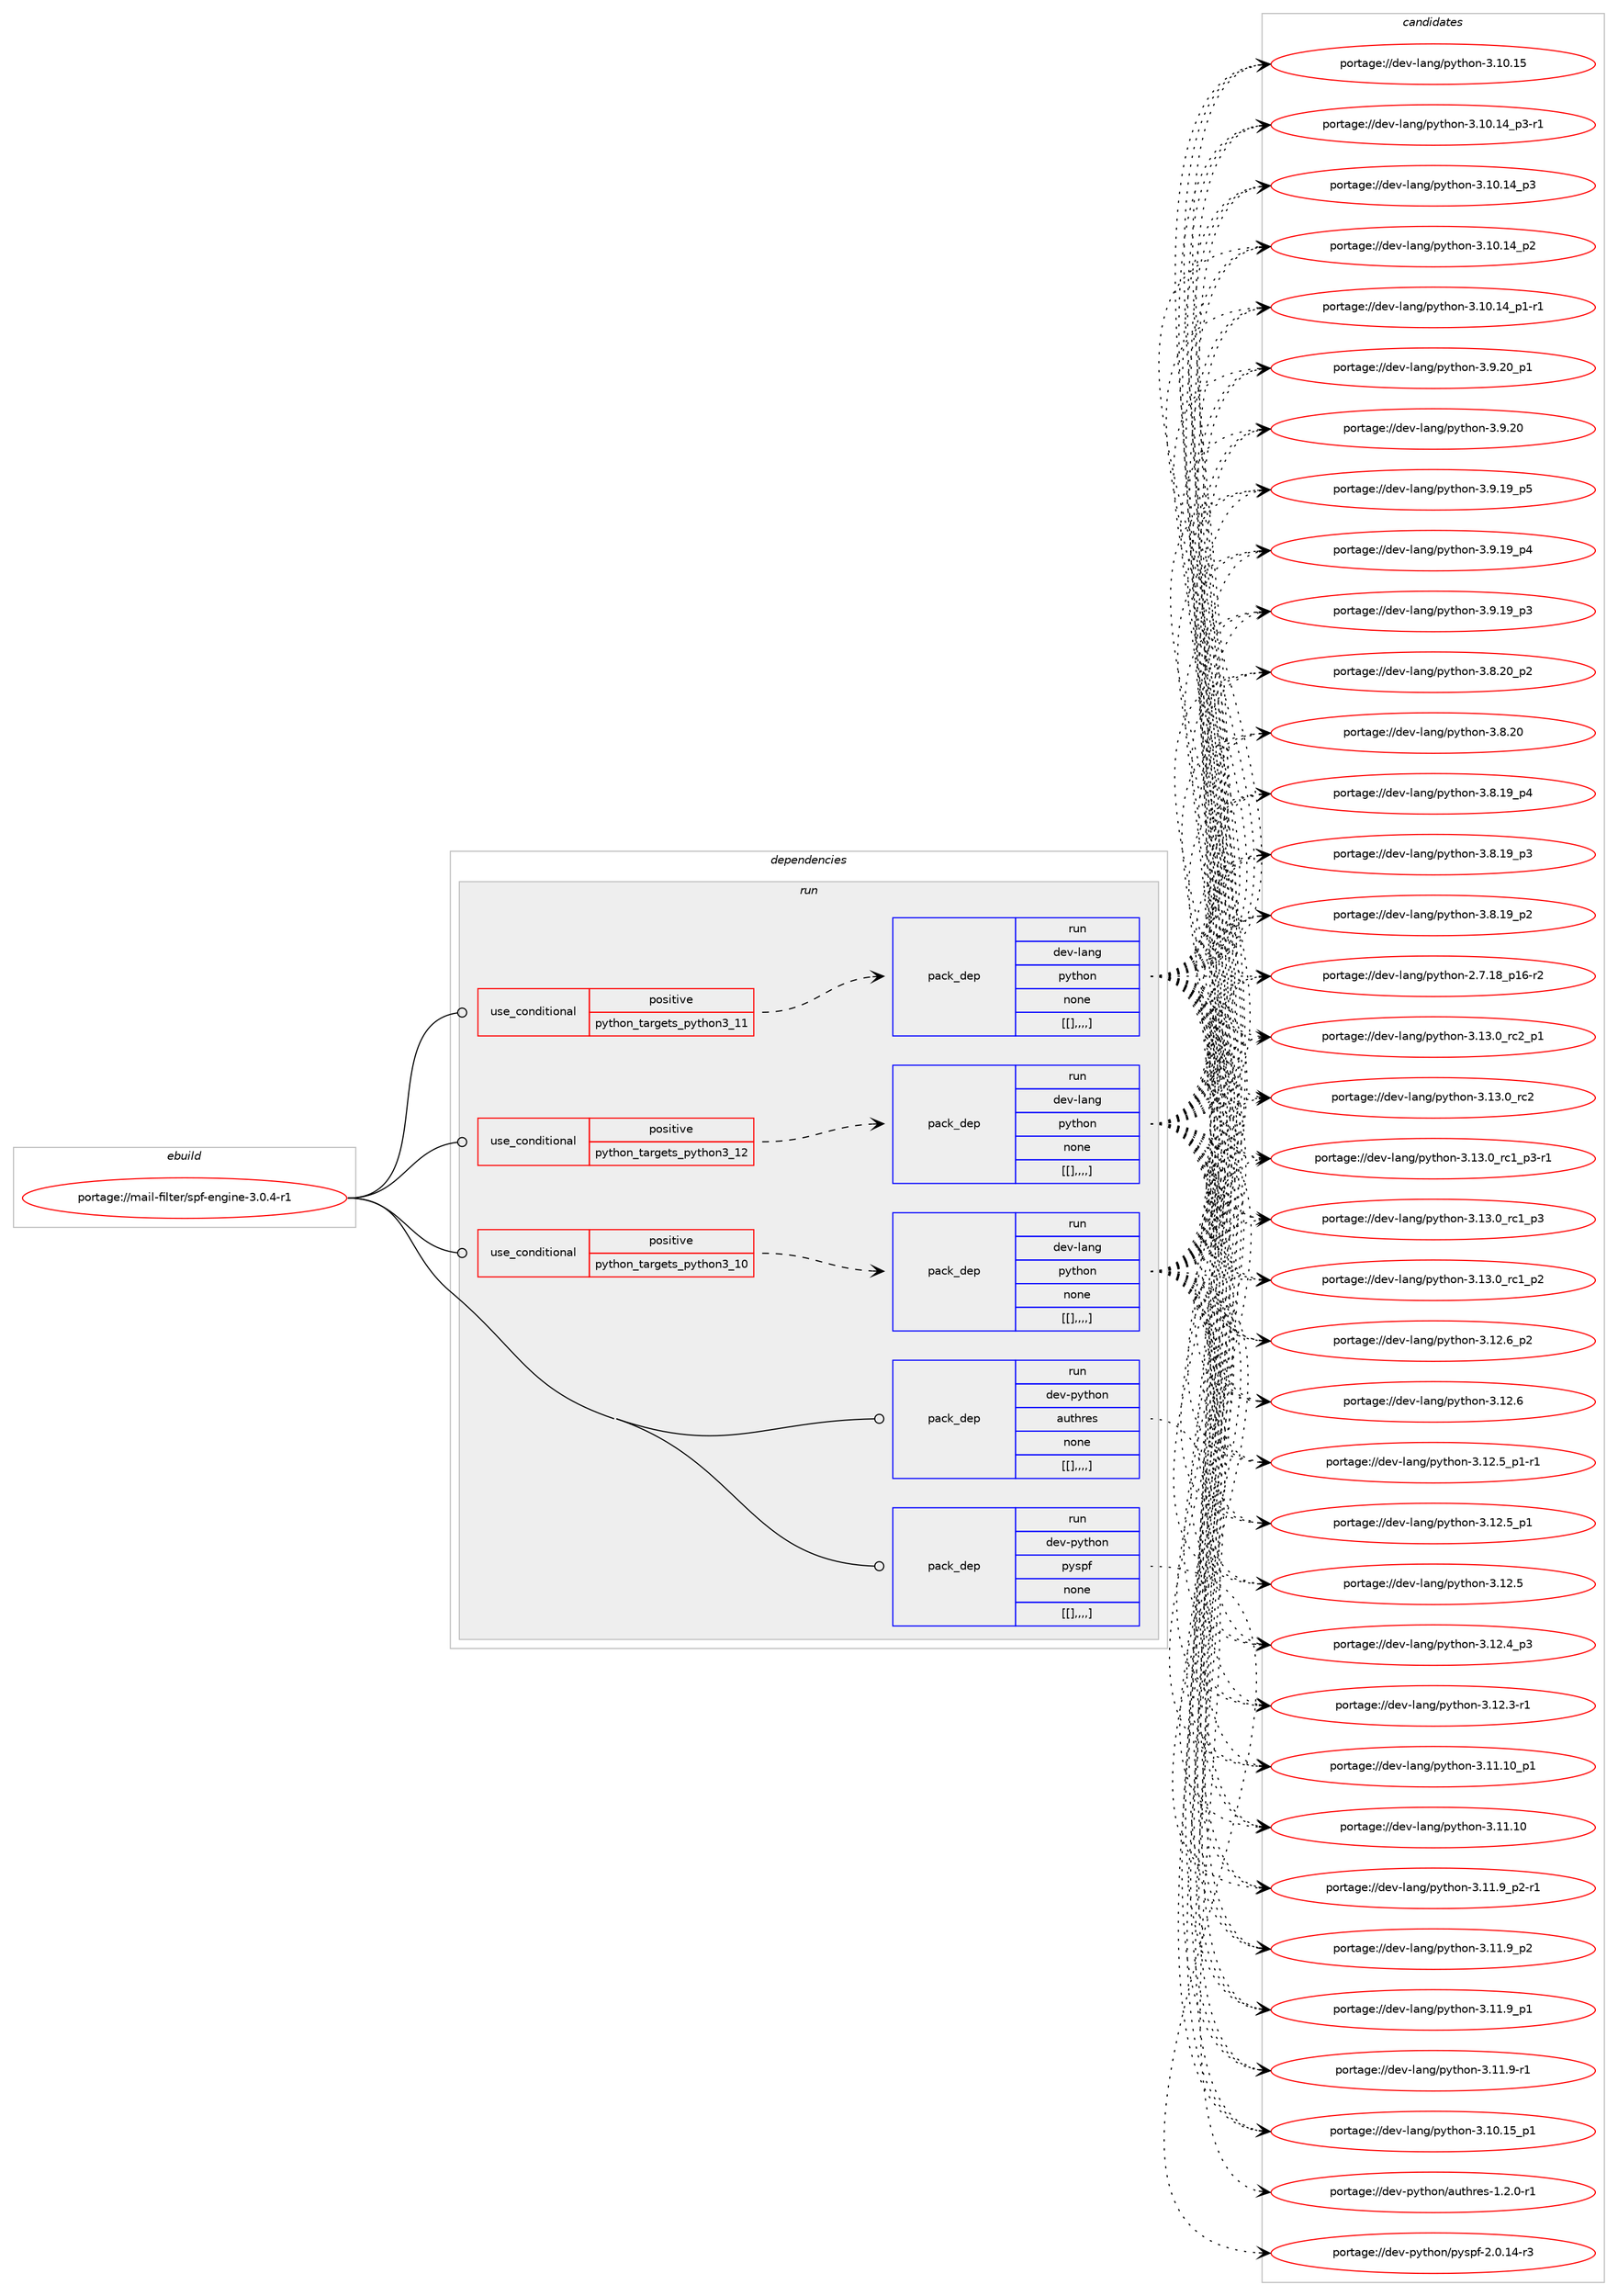 digraph prolog {

# *************
# Graph options
# *************

newrank=true;
concentrate=true;
compound=true;
graph [rankdir=LR,fontname=Helvetica,fontsize=10,ranksep=1.5];#, ranksep=2.5, nodesep=0.2];
edge  [arrowhead=vee];
node  [fontname=Helvetica,fontsize=10];

# **********
# The ebuild
# **********

subgraph cluster_leftcol {
color=gray;
label=<<i>ebuild</i>>;
id [label="portage://mail-filter/spf-engine-3.0.4-r1", color=red, width=4, href="../mail-filter/spf-engine-3.0.4-r1.svg"];
}

# ****************
# The dependencies
# ****************

subgraph cluster_midcol {
color=gray;
label=<<i>dependencies</i>>;
subgraph cluster_compile {
fillcolor="#eeeeee";
style=filled;
label=<<i>compile</i>>;
}
subgraph cluster_compileandrun {
fillcolor="#eeeeee";
style=filled;
label=<<i>compile and run</i>>;
}
subgraph cluster_run {
fillcolor="#eeeeee";
style=filled;
label=<<i>run</i>>;
subgraph cond73396 {
dependency289202 [label=<<TABLE BORDER="0" CELLBORDER="1" CELLSPACING="0" CELLPADDING="4"><TR><TD ROWSPAN="3" CELLPADDING="10">use_conditional</TD></TR><TR><TD>positive</TD></TR><TR><TD>python_targets_python3_10</TD></TR></TABLE>>, shape=none, color=red];
subgraph pack213467 {
dependency289203 [label=<<TABLE BORDER="0" CELLBORDER="1" CELLSPACING="0" CELLPADDING="4" WIDTH="220"><TR><TD ROWSPAN="6" CELLPADDING="30">pack_dep</TD></TR><TR><TD WIDTH="110">run</TD></TR><TR><TD>dev-lang</TD></TR><TR><TD>python</TD></TR><TR><TD>none</TD></TR><TR><TD>[[],,,,]</TD></TR></TABLE>>, shape=none, color=blue];
}
dependency289202:e -> dependency289203:w [weight=20,style="dashed",arrowhead="vee"];
}
id:e -> dependency289202:w [weight=20,style="solid",arrowhead="odot"];
subgraph cond73397 {
dependency289204 [label=<<TABLE BORDER="0" CELLBORDER="1" CELLSPACING="0" CELLPADDING="4"><TR><TD ROWSPAN="3" CELLPADDING="10">use_conditional</TD></TR><TR><TD>positive</TD></TR><TR><TD>python_targets_python3_11</TD></TR></TABLE>>, shape=none, color=red];
subgraph pack213468 {
dependency289205 [label=<<TABLE BORDER="0" CELLBORDER="1" CELLSPACING="0" CELLPADDING="4" WIDTH="220"><TR><TD ROWSPAN="6" CELLPADDING="30">pack_dep</TD></TR><TR><TD WIDTH="110">run</TD></TR><TR><TD>dev-lang</TD></TR><TR><TD>python</TD></TR><TR><TD>none</TD></TR><TR><TD>[[],,,,]</TD></TR></TABLE>>, shape=none, color=blue];
}
dependency289204:e -> dependency289205:w [weight=20,style="dashed",arrowhead="vee"];
}
id:e -> dependency289204:w [weight=20,style="solid",arrowhead="odot"];
subgraph cond73398 {
dependency289206 [label=<<TABLE BORDER="0" CELLBORDER="1" CELLSPACING="0" CELLPADDING="4"><TR><TD ROWSPAN="3" CELLPADDING="10">use_conditional</TD></TR><TR><TD>positive</TD></TR><TR><TD>python_targets_python3_12</TD></TR></TABLE>>, shape=none, color=red];
subgraph pack213469 {
dependency289207 [label=<<TABLE BORDER="0" CELLBORDER="1" CELLSPACING="0" CELLPADDING="4" WIDTH="220"><TR><TD ROWSPAN="6" CELLPADDING="30">pack_dep</TD></TR><TR><TD WIDTH="110">run</TD></TR><TR><TD>dev-lang</TD></TR><TR><TD>python</TD></TR><TR><TD>none</TD></TR><TR><TD>[[],,,,]</TD></TR></TABLE>>, shape=none, color=blue];
}
dependency289206:e -> dependency289207:w [weight=20,style="dashed",arrowhead="vee"];
}
id:e -> dependency289206:w [weight=20,style="solid",arrowhead="odot"];
subgraph pack213470 {
dependency289208 [label=<<TABLE BORDER="0" CELLBORDER="1" CELLSPACING="0" CELLPADDING="4" WIDTH="220"><TR><TD ROWSPAN="6" CELLPADDING="30">pack_dep</TD></TR><TR><TD WIDTH="110">run</TD></TR><TR><TD>dev-python</TD></TR><TR><TD>authres</TD></TR><TR><TD>none</TD></TR><TR><TD>[[],,,,]</TD></TR></TABLE>>, shape=none, color=blue];
}
id:e -> dependency289208:w [weight=20,style="solid",arrowhead="odot"];
subgraph pack213471 {
dependency289209 [label=<<TABLE BORDER="0" CELLBORDER="1" CELLSPACING="0" CELLPADDING="4" WIDTH="220"><TR><TD ROWSPAN="6" CELLPADDING="30">pack_dep</TD></TR><TR><TD WIDTH="110">run</TD></TR><TR><TD>dev-python</TD></TR><TR><TD>pyspf</TD></TR><TR><TD>none</TD></TR><TR><TD>[[],,,,]</TD></TR></TABLE>>, shape=none, color=blue];
}
id:e -> dependency289209:w [weight=20,style="solid",arrowhead="odot"];
}
}

# **************
# The candidates
# **************

subgraph cluster_choices {
rank=same;
color=gray;
label=<<i>candidates</i>>;

subgraph choice213467 {
color=black;
nodesep=1;
choice100101118451089711010347112121116104111110455146495146489511499509511249 [label="portage://dev-lang/python-3.13.0_rc2_p1", color=red, width=4,href="../dev-lang/python-3.13.0_rc2_p1.svg"];
choice10010111845108971101034711212111610411111045514649514648951149950 [label="portage://dev-lang/python-3.13.0_rc2", color=red, width=4,href="../dev-lang/python-3.13.0_rc2.svg"];
choice1001011184510897110103471121211161041111104551464951464895114994995112514511449 [label="portage://dev-lang/python-3.13.0_rc1_p3-r1", color=red, width=4,href="../dev-lang/python-3.13.0_rc1_p3-r1.svg"];
choice100101118451089711010347112121116104111110455146495146489511499499511251 [label="portage://dev-lang/python-3.13.0_rc1_p3", color=red, width=4,href="../dev-lang/python-3.13.0_rc1_p3.svg"];
choice100101118451089711010347112121116104111110455146495146489511499499511250 [label="portage://dev-lang/python-3.13.0_rc1_p2", color=red, width=4,href="../dev-lang/python-3.13.0_rc1_p2.svg"];
choice100101118451089711010347112121116104111110455146495046549511250 [label="portage://dev-lang/python-3.12.6_p2", color=red, width=4,href="../dev-lang/python-3.12.6_p2.svg"];
choice10010111845108971101034711212111610411111045514649504654 [label="portage://dev-lang/python-3.12.6", color=red, width=4,href="../dev-lang/python-3.12.6.svg"];
choice1001011184510897110103471121211161041111104551464950465395112494511449 [label="portage://dev-lang/python-3.12.5_p1-r1", color=red, width=4,href="../dev-lang/python-3.12.5_p1-r1.svg"];
choice100101118451089711010347112121116104111110455146495046539511249 [label="portage://dev-lang/python-3.12.5_p1", color=red, width=4,href="../dev-lang/python-3.12.5_p1.svg"];
choice10010111845108971101034711212111610411111045514649504653 [label="portage://dev-lang/python-3.12.5", color=red, width=4,href="../dev-lang/python-3.12.5.svg"];
choice100101118451089711010347112121116104111110455146495046529511251 [label="portage://dev-lang/python-3.12.4_p3", color=red, width=4,href="../dev-lang/python-3.12.4_p3.svg"];
choice100101118451089711010347112121116104111110455146495046514511449 [label="portage://dev-lang/python-3.12.3-r1", color=red, width=4,href="../dev-lang/python-3.12.3-r1.svg"];
choice10010111845108971101034711212111610411111045514649494649489511249 [label="portage://dev-lang/python-3.11.10_p1", color=red, width=4,href="../dev-lang/python-3.11.10_p1.svg"];
choice1001011184510897110103471121211161041111104551464949464948 [label="portage://dev-lang/python-3.11.10", color=red, width=4,href="../dev-lang/python-3.11.10.svg"];
choice1001011184510897110103471121211161041111104551464949465795112504511449 [label="portage://dev-lang/python-3.11.9_p2-r1", color=red, width=4,href="../dev-lang/python-3.11.9_p2-r1.svg"];
choice100101118451089711010347112121116104111110455146494946579511250 [label="portage://dev-lang/python-3.11.9_p2", color=red, width=4,href="../dev-lang/python-3.11.9_p2.svg"];
choice100101118451089711010347112121116104111110455146494946579511249 [label="portage://dev-lang/python-3.11.9_p1", color=red, width=4,href="../dev-lang/python-3.11.9_p1.svg"];
choice100101118451089711010347112121116104111110455146494946574511449 [label="portage://dev-lang/python-3.11.9-r1", color=red, width=4,href="../dev-lang/python-3.11.9-r1.svg"];
choice10010111845108971101034711212111610411111045514649484649539511249 [label="portage://dev-lang/python-3.10.15_p1", color=red, width=4,href="../dev-lang/python-3.10.15_p1.svg"];
choice1001011184510897110103471121211161041111104551464948464953 [label="portage://dev-lang/python-3.10.15", color=red, width=4,href="../dev-lang/python-3.10.15.svg"];
choice100101118451089711010347112121116104111110455146494846495295112514511449 [label="portage://dev-lang/python-3.10.14_p3-r1", color=red, width=4,href="../dev-lang/python-3.10.14_p3-r1.svg"];
choice10010111845108971101034711212111610411111045514649484649529511251 [label="portage://dev-lang/python-3.10.14_p3", color=red, width=4,href="../dev-lang/python-3.10.14_p3.svg"];
choice10010111845108971101034711212111610411111045514649484649529511250 [label="portage://dev-lang/python-3.10.14_p2", color=red, width=4,href="../dev-lang/python-3.10.14_p2.svg"];
choice100101118451089711010347112121116104111110455146494846495295112494511449 [label="portage://dev-lang/python-3.10.14_p1-r1", color=red, width=4,href="../dev-lang/python-3.10.14_p1-r1.svg"];
choice100101118451089711010347112121116104111110455146574650489511249 [label="portage://dev-lang/python-3.9.20_p1", color=red, width=4,href="../dev-lang/python-3.9.20_p1.svg"];
choice10010111845108971101034711212111610411111045514657465048 [label="portage://dev-lang/python-3.9.20", color=red, width=4,href="../dev-lang/python-3.9.20.svg"];
choice100101118451089711010347112121116104111110455146574649579511253 [label="portage://dev-lang/python-3.9.19_p5", color=red, width=4,href="../dev-lang/python-3.9.19_p5.svg"];
choice100101118451089711010347112121116104111110455146574649579511252 [label="portage://dev-lang/python-3.9.19_p4", color=red, width=4,href="../dev-lang/python-3.9.19_p4.svg"];
choice100101118451089711010347112121116104111110455146574649579511251 [label="portage://dev-lang/python-3.9.19_p3", color=red, width=4,href="../dev-lang/python-3.9.19_p3.svg"];
choice100101118451089711010347112121116104111110455146564650489511250 [label="portage://dev-lang/python-3.8.20_p2", color=red, width=4,href="../dev-lang/python-3.8.20_p2.svg"];
choice10010111845108971101034711212111610411111045514656465048 [label="portage://dev-lang/python-3.8.20", color=red, width=4,href="../dev-lang/python-3.8.20.svg"];
choice100101118451089711010347112121116104111110455146564649579511252 [label="portage://dev-lang/python-3.8.19_p4", color=red, width=4,href="../dev-lang/python-3.8.19_p4.svg"];
choice100101118451089711010347112121116104111110455146564649579511251 [label="portage://dev-lang/python-3.8.19_p3", color=red, width=4,href="../dev-lang/python-3.8.19_p3.svg"];
choice100101118451089711010347112121116104111110455146564649579511250 [label="portage://dev-lang/python-3.8.19_p2", color=red, width=4,href="../dev-lang/python-3.8.19_p2.svg"];
choice100101118451089711010347112121116104111110455046554649569511249544511450 [label="portage://dev-lang/python-2.7.18_p16-r2", color=red, width=4,href="../dev-lang/python-2.7.18_p16-r2.svg"];
dependency289203:e -> choice100101118451089711010347112121116104111110455146495146489511499509511249:w [style=dotted,weight="100"];
dependency289203:e -> choice10010111845108971101034711212111610411111045514649514648951149950:w [style=dotted,weight="100"];
dependency289203:e -> choice1001011184510897110103471121211161041111104551464951464895114994995112514511449:w [style=dotted,weight="100"];
dependency289203:e -> choice100101118451089711010347112121116104111110455146495146489511499499511251:w [style=dotted,weight="100"];
dependency289203:e -> choice100101118451089711010347112121116104111110455146495146489511499499511250:w [style=dotted,weight="100"];
dependency289203:e -> choice100101118451089711010347112121116104111110455146495046549511250:w [style=dotted,weight="100"];
dependency289203:e -> choice10010111845108971101034711212111610411111045514649504654:w [style=dotted,weight="100"];
dependency289203:e -> choice1001011184510897110103471121211161041111104551464950465395112494511449:w [style=dotted,weight="100"];
dependency289203:e -> choice100101118451089711010347112121116104111110455146495046539511249:w [style=dotted,weight="100"];
dependency289203:e -> choice10010111845108971101034711212111610411111045514649504653:w [style=dotted,weight="100"];
dependency289203:e -> choice100101118451089711010347112121116104111110455146495046529511251:w [style=dotted,weight="100"];
dependency289203:e -> choice100101118451089711010347112121116104111110455146495046514511449:w [style=dotted,weight="100"];
dependency289203:e -> choice10010111845108971101034711212111610411111045514649494649489511249:w [style=dotted,weight="100"];
dependency289203:e -> choice1001011184510897110103471121211161041111104551464949464948:w [style=dotted,weight="100"];
dependency289203:e -> choice1001011184510897110103471121211161041111104551464949465795112504511449:w [style=dotted,weight="100"];
dependency289203:e -> choice100101118451089711010347112121116104111110455146494946579511250:w [style=dotted,weight="100"];
dependency289203:e -> choice100101118451089711010347112121116104111110455146494946579511249:w [style=dotted,weight="100"];
dependency289203:e -> choice100101118451089711010347112121116104111110455146494946574511449:w [style=dotted,weight="100"];
dependency289203:e -> choice10010111845108971101034711212111610411111045514649484649539511249:w [style=dotted,weight="100"];
dependency289203:e -> choice1001011184510897110103471121211161041111104551464948464953:w [style=dotted,weight="100"];
dependency289203:e -> choice100101118451089711010347112121116104111110455146494846495295112514511449:w [style=dotted,weight="100"];
dependency289203:e -> choice10010111845108971101034711212111610411111045514649484649529511251:w [style=dotted,weight="100"];
dependency289203:e -> choice10010111845108971101034711212111610411111045514649484649529511250:w [style=dotted,weight="100"];
dependency289203:e -> choice100101118451089711010347112121116104111110455146494846495295112494511449:w [style=dotted,weight="100"];
dependency289203:e -> choice100101118451089711010347112121116104111110455146574650489511249:w [style=dotted,weight="100"];
dependency289203:e -> choice10010111845108971101034711212111610411111045514657465048:w [style=dotted,weight="100"];
dependency289203:e -> choice100101118451089711010347112121116104111110455146574649579511253:w [style=dotted,weight="100"];
dependency289203:e -> choice100101118451089711010347112121116104111110455146574649579511252:w [style=dotted,weight="100"];
dependency289203:e -> choice100101118451089711010347112121116104111110455146574649579511251:w [style=dotted,weight="100"];
dependency289203:e -> choice100101118451089711010347112121116104111110455146564650489511250:w [style=dotted,weight="100"];
dependency289203:e -> choice10010111845108971101034711212111610411111045514656465048:w [style=dotted,weight="100"];
dependency289203:e -> choice100101118451089711010347112121116104111110455146564649579511252:w [style=dotted,weight="100"];
dependency289203:e -> choice100101118451089711010347112121116104111110455146564649579511251:w [style=dotted,weight="100"];
dependency289203:e -> choice100101118451089711010347112121116104111110455146564649579511250:w [style=dotted,weight="100"];
dependency289203:e -> choice100101118451089711010347112121116104111110455046554649569511249544511450:w [style=dotted,weight="100"];
}
subgraph choice213468 {
color=black;
nodesep=1;
choice100101118451089711010347112121116104111110455146495146489511499509511249 [label="portage://dev-lang/python-3.13.0_rc2_p1", color=red, width=4,href="../dev-lang/python-3.13.0_rc2_p1.svg"];
choice10010111845108971101034711212111610411111045514649514648951149950 [label="portage://dev-lang/python-3.13.0_rc2", color=red, width=4,href="../dev-lang/python-3.13.0_rc2.svg"];
choice1001011184510897110103471121211161041111104551464951464895114994995112514511449 [label="portage://dev-lang/python-3.13.0_rc1_p3-r1", color=red, width=4,href="../dev-lang/python-3.13.0_rc1_p3-r1.svg"];
choice100101118451089711010347112121116104111110455146495146489511499499511251 [label="portage://dev-lang/python-3.13.0_rc1_p3", color=red, width=4,href="../dev-lang/python-3.13.0_rc1_p3.svg"];
choice100101118451089711010347112121116104111110455146495146489511499499511250 [label="portage://dev-lang/python-3.13.0_rc1_p2", color=red, width=4,href="../dev-lang/python-3.13.0_rc1_p2.svg"];
choice100101118451089711010347112121116104111110455146495046549511250 [label="portage://dev-lang/python-3.12.6_p2", color=red, width=4,href="../dev-lang/python-3.12.6_p2.svg"];
choice10010111845108971101034711212111610411111045514649504654 [label="portage://dev-lang/python-3.12.6", color=red, width=4,href="../dev-lang/python-3.12.6.svg"];
choice1001011184510897110103471121211161041111104551464950465395112494511449 [label="portage://dev-lang/python-3.12.5_p1-r1", color=red, width=4,href="../dev-lang/python-3.12.5_p1-r1.svg"];
choice100101118451089711010347112121116104111110455146495046539511249 [label="portage://dev-lang/python-3.12.5_p1", color=red, width=4,href="../dev-lang/python-3.12.5_p1.svg"];
choice10010111845108971101034711212111610411111045514649504653 [label="portage://dev-lang/python-3.12.5", color=red, width=4,href="../dev-lang/python-3.12.5.svg"];
choice100101118451089711010347112121116104111110455146495046529511251 [label="portage://dev-lang/python-3.12.4_p3", color=red, width=4,href="../dev-lang/python-3.12.4_p3.svg"];
choice100101118451089711010347112121116104111110455146495046514511449 [label="portage://dev-lang/python-3.12.3-r1", color=red, width=4,href="../dev-lang/python-3.12.3-r1.svg"];
choice10010111845108971101034711212111610411111045514649494649489511249 [label="portage://dev-lang/python-3.11.10_p1", color=red, width=4,href="../dev-lang/python-3.11.10_p1.svg"];
choice1001011184510897110103471121211161041111104551464949464948 [label="portage://dev-lang/python-3.11.10", color=red, width=4,href="../dev-lang/python-3.11.10.svg"];
choice1001011184510897110103471121211161041111104551464949465795112504511449 [label="portage://dev-lang/python-3.11.9_p2-r1", color=red, width=4,href="../dev-lang/python-3.11.9_p2-r1.svg"];
choice100101118451089711010347112121116104111110455146494946579511250 [label="portage://dev-lang/python-3.11.9_p2", color=red, width=4,href="../dev-lang/python-3.11.9_p2.svg"];
choice100101118451089711010347112121116104111110455146494946579511249 [label="portage://dev-lang/python-3.11.9_p1", color=red, width=4,href="../dev-lang/python-3.11.9_p1.svg"];
choice100101118451089711010347112121116104111110455146494946574511449 [label="portage://dev-lang/python-3.11.9-r1", color=red, width=4,href="../dev-lang/python-3.11.9-r1.svg"];
choice10010111845108971101034711212111610411111045514649484649539511249 [label="portage://dev-lang/python-3.10.15_p1", color=red, width=4,href="../dev-lang/python-3.10.15_p1.svg"];
choice1001011184510897110103471121211161041111104551464948464953 [label="portage://dev-lang/python-3.10.15", color=red, width=4,href="../dev-lang/python-3.10.15.svg"];
choice100101118451089711010347112121116104111110455146494846495295112514511449 [label="portage://dev-lang/python-3.10.14_p3-r1", color=red, width=4,href="../dev-lang/python-3.10.14_p3-r1.svg"];
choice10010111845108971101034711212111610411111045514649484649529511251 [label="portage://dev-lang/python-3.10.14_p3", color=red, width=4,href="../dev-lang/python-3.10.14_p3.svg"];
choice10010111845108971101034711212111610411111045514649484649529511250 [label="portage://dev-lang/python-3.10.14_p2", color=red, width=4,href="../dev-lang/python-3.10.14_p2.svg"];
choice100101118451089711010347112121116104111110455146494846495295112494511449 [label="portage://dev-lang/python-3.10.14_p1-r1", color=red, width=4,href="../dev-lang/python-3.10.14_p1-r1.svg"];
choice100101118451089711010347112121116104111110455146574650489511249 [label="portage://dev-lang/python-3.9.20_p1", color=red, width=4,href="../dev-lang/python-3.9.20_p1.svg"];
choice10010111845108971101034711212111610411111045514657465048 [label="portage://dev-lang/python-3.9.20", color=red, width=4,href="../dev-lang/python-3.9.20.svg"];
choice100101118451089711010347112121116104111110455146574649579511253 [label="portage://dev-lang/python-3.9.19_p5", color=red, width=4,href="../dev-lang/python-3.9.19_p5.svg"];
choice100101118451089711010347112121116104111110455146574649579511252 [label="portage://dev-lang/python-3.9.19_p4", color=red, width=4,href="../dev-lang/python-3.9.19_p4.svg"];
choice100101118451089711010347112121116104111110455146574649579511251 [label="portage://dev-lang/python-3.9.19_p3", color=red, width=4,href="../dev-lang/python-3.9.19_p3.svg"];
choice100101118451089711010347112121116104111110455146564650489511250 [label="portage://dev-lang/python-3.8.20_p2", color=red, width=4,href="../dev-lang/python-3.8.20_p2.svg"];
choice10010111845108971101034711212111610411111045514656465048 [label="portage://dev-lang/python-3.8.20", color=red, width=4,href="../dev-lang/python-3.8.20.svg"];
choice100101118451089711010347112121116104111110455146564649579511252 [label="portage://dev-lang/python-3.8.19_p4", color=red, width=4,href="../dev-lang/python-3.8.19_p4.svg"];
choice100101118451089711010347112121116104111110455146564649579511251 [label="portage://dev-lang/python-3.8.19_p3", color=red, width=4,href="../dev-lang/python-3.8.19_p3.svg"];
choice100101118451089711010347112121116104111110455146564649579511250 [label="portage://dev-lang/python-3.8.19_p2", color=red, width=4,href="../dev-lang/python-3.8.19_p2.svg"];
choice100101118451089711010347112121116104111110455046554649569511249544511450 [label="portage://dev-lang/python-2.7.18_p16-r2", color=red, width=4,href="../dev-lang/python-2.7.18_p16-r2.svg"];
dependency289205:e -> choice100101118451089711010347112121116104111110455146495146489511499509511249:w [style=dotted,weight="100"];
dependency289205:e -> choice10010111845108971101034711212111610411111045514649514648951149950:w [style=dotted,weight="100"];
dependency289205:e -> choice1001011184510897110103471121211161041111104551464951464895114994995112514511449:w [style=dotted,weight="100"];
dependency289205:e -> choice100101118451089711010347112121116104111110455146495146489511499499511251:w [style=dotted,weight="100"];
dependency289205:e -> choice100101118451089711010347112121116104111110455146495146489511499499511250:w [style=dotted,weight="100"];
dependency289205:e -> choice100101118451089711010347112121116104111110455146495046549511250:w [style=dotted,weight="100"];
dependency289205:e -> choice10010111845108971101034711212111610411111045514649504654:w [style=dotted,weight="100"];
dependency289205:e -> choice1001011184510897110103471121211161041111104551464950465395112494511449:w [style=dotted,weight="100"];
dependency289205:e -> choice100101118451089711010347112121116104111110455146495046539511249:w [style=dotted,weight="100"];
dependency289205:e -> choice10010111845108971101034711212111610411111045514649504653:w [style=dotted,weight="100"];
dependency289205:e -> choice100101118451089711010347112121116104111110455146495046529511251:w [style=dotted,weight="100"];
dependency289205:e -> choice100101118451089711010347112121116104111110455146495046514511449:w [style=dotted,weight="100"];
dependency289205:e -> choice10010111845108971101034711212111610411111045514649494649489511249:w [style=dotted,weight="100"];
dependency289205:e -> choice1001011184510897110103471121211161041111104551464949464948:w [style=dotted,weight="100"];
dependency289205:e -> choice1001011184510897110103471121211161041111104551464949465795112504511449:w [style=dotted,weight="100"];
dependency289205:e -> choice100101118451089711010347112121116104111110455146494946579511250:w [style=dotted,weight="100"];
dependency289205:e -> choice100101118451089711010347112121116104111110455146494946579511249:w [style=dotted,weight="100"];
dependency289205:e -> choice100101118451089711010347112121116104111110455146494946574511449:w [style=dotted,weight="100"];
dependency289205:e -> choice10010111845108971101034711212111610411111045514649484649539511249:w [style=dotted,weight="100"];
dependency289205:e -> choice1001011184510897110103471121211161041111104551464948464953:w [style=dotted,weight="100"];
dependency289205:e -> choice100101118451089711010347112121116104111110455146494846495295112514511449:w [style=dotted,weight="100"];
dependency289205:e -> choice10010111845108971101034711212111610411111045514649484649529511251:w [style=dotted,weight="100"];
dependency289205:e -> choice10010111845108971101034711212111610411111045514649484649529511250:w [style=dotted,weight="100"];
dependency289205:e -> choice100101118451089711010347112121116104111110455146494846495295112494511449:w [style=dotted,weight="100"];
dependency289205:e -> choice100101118451089711010347112121116104111110455146574650489511249:w [style=dotted,weight="100"];
dependency289205:e -> choice10010111845108971101034711212111610411111045514657465048:w [style=dotted,weight="100"];
dependency289205:e -> choice100101118451089711010347112121116104111110455146574649579511253:w [style=dotted,weight="100"];
dependency289205:e -> choice100101118451089711010347112121116104111110455146574649579511252:w [style=dotted,weight="100"];
dependency289205:e -> choice100101118451089711010347112121116104111110455146574649579511251:w [style=dotted,weight="100"];
dependency289205:e -> choice100101118451089711010347112121116104111110455146564650489511250:w [style=dotted,weight="100"];
dependency289205:e -> choice10010111845108971101034711212111610411111045514656465048:w [style=dotted,weight="100"];
dependency289205:e -> choice100101118451089711010347112121116104111110455146564649579511252:w [style=dotted,weight="100"];
dependency289205:e -> choice100101118451089711010347112121116104111110455146564649579511251:w [style=dotted,weight="100"];
dependency289205:e -> choice100101118451089711010347112121116104111110455146564649579511250:w [style=dotted,weight="100"];
dependency289205:e -> choice100101118451089711010347112121116104111110455046554649569511249544511450:w [style=dotted,weight="100"];
}
subgraph choice213469 {
color=black;
nodesep=1;
choice100101118451089711010347112121116104111110455146495146489511499509511249 [label="portage://dev-lang/python-3.13.0_rc2_p1", color=red, width=4,href="../dev-lang/python-3.13.0_rc2_p1.svg"];
choice10010111845108971101034711212111610411111045514649514648951149950 [label="portage://dev-lang/python-3.13.0_rc2", color=red, width=4,href="../dev-lang/python-3.13.0_rc2.svg"];
choice1001011184510897110103471121211161041111104551464951464895114994995112514511449 [label="portage://dev-lang/python-3.13.0_rc1_p3-r1", color=red, width=4,href="../dev-lang/python-3.13.0_rc1_p3-r1.svg"];
choice100101118451089711010347112121116104111110455146495146489511499499511251 [label="portage://dev-lang/python-3.13.0_rc1_p3", color=red, width=4,href="../dev-lang/python-3.13.0_rc1_p3.svg"];
choice100101118451089711010347112121116104111110455146495146489511499499511250 [label="portage://dev-lang/python-3.13.0_rc1_p2", color=red, width=4,href="../dev-lang/python-3.13.0_rc1_p2.svg"];
choice100101118451089711010347112121116104111110455146495046549511250 [label="portage://dev-lang/python-3.12.6_p2", color=red, width=4,href="../dev-lang/python-3.12.6_p2.svg"];
choice10010111845108971101034711212111610411111045514649504654 [label="portage://dev-lang/python-3.12.6", color=red, width=4,href="../dev-lang/python-3.12.6.svg"];
choice1001011184510897110103471121211161041111104551464950465395112494511449 [label="portage://dev-lang/python-3.12.5_p1-r1", color=red, width=4,href="../dev-lang/python-3.12.5_p1-r1.svg"];
choice100101118451089711010347112121116104111110455146495046539511249 [label="portage://dev-lang/python-3.12.5_p1", color=red, width=4,href="../dev-lang/python-3.12.5_p1.svg"];
choice10010111845108971101034711212111610411111045514649504653 [label="portage://dev-lang/python-3.12.5", color=red, width=4,href="../dev-lang/python-3.12.5.svg"];
choice100101118451089711010347112121116104111110455146495046529511251 [label="portage://dev-lang/python-3.12.4_p3", color=red, width=4,href="../dev-lang/python-3.12.4_p3.svg"];
choice100101118451089711010347112121116104111110455146495046514511449 [label="portage://dev-lang/python-3.12.3-r1", color=red, width=4,href="../dev-lang/python-3.12.3-r1.svg"];
choice10010111845108971101034711212111610411111045514649494649489511249 [label="portage://dev-lang/python-3.11.10_p1", color=red, width=4,href="../dev-lang/python-3.11.10_p1.svg"];
choice1001011184510897110103471121211161041111104551464949464948 [label="portage://dev-lang/python-3.11.10", color=red, width=4,href="../dev-lang/python-3.11.10.svg"];
choice1001011184510897110103471121211161041111104551464949465795112504511449 [label="portage://dev-lang/python-3.11.9_p2-r1", color=red, width=4,href="../dev-lang/python-3.11.9_p2-r1.svg"];
choice100101118451089711010347112121116104111110455146494946579511250 [label="portage://dev-lang/python-3.11.9_p2", color=red, width=4,href="../dev-lang/python-3.11.9_p2.svg"];
choice100101118451089711010347112121116104111110455146494946579511249 [label="portage://dev-lang/python-3.11.9_p1", color=red, width=4,href="../dev-lang/python-3.11.9_p1.svg"];
choice100101118451089711010347112121116104111110455146494946574511449 [label="portage://dev-lang/python-3.11.9-r1", color=red, width=4,href="../dev-lang/python-3.11.9-r1.svg"];
choice10010111845108971101034711212111610411111045514649484649539511249 [label="portage://dev-lang/python-3.10.15_p1", color=red, width=4,href="../dev-lang/python-3.10.15_p1.svg"];
choice1001011184510897110103471121211161041111104551464948464953 [label="portage://dev-lang/python-3.10.15", color=red, width=4,href="../dev-lang/python-3.10.15.svg"];
choice100101118451089711010347112121116104111110455146494846495295112514511449 [label="portage://dev-lang/python-3.10.14_p3-r1", color=red, width=4,href="../dev-lang/python-3.10.14_p3-r1.svg"];
choice10010111845108971101034711212111610411111045514649484649529511251 [label="portage://dev-lang/python-3.10.14_p3", color=red, width=4,href="../dev-lang/python-3.10.14_p3.svg"];
choice10010111845108971101034711212111610411111045514649484649529511250 [label="portage://dev-lang/python-3.10.14_p2", color=red, width=4,href="../dev-lang/python-3.10.14_p2.svg"];
choice100101118451089711010347112121116104111110455146494846495295112494511449 [label="portage://dev-lang/python-3.10.14_p1-r1", color=red, width=4,href="../dev-lang/python-3.10.14_p1-r1.svg"];
choice100101118451089711010347112121116104111110455146574650489511249 [label="portage://dev-lang/python-3.9.20_p1", color=red, width=4,href="../dev-lang/python-3.9.20_p1.svg"];
choice10010111845108971101034711212111610411111045514657465048 [label="portage://dev-lang/python-3.9.20", color=red, width=4,href="../dev-lang/python-3.9.20.svg"];
choice100101118451089711010347112121116104111110455146574649579511253 [label="portage://dev-lang/python-3.9.19_p5", color=red, width=4,href="../dev-lang/python-3.9.19_p5.svg"];
choice100101118451089711010347112121116104111110455146574649579511252 [label="portage://dev-lang/python-3.9.19_p4", color=red, width=4,href="../dev-lang/python-3.9.19_p4.svg"];
choice100101118451089711010347112121116104111110455146574649579511251 [label="portage://dev-lang/python-3.9.19_p3", color=red, width=4,href="../dev-lang/python-3.9.19_p3.svg"];
choice100101118451089711010347112121116104111110455146564650489511250 [label="portage://dev-lang/python-3.8.20_p2", color=red, width=4,href="../dev-lang/python-3.8.20_p2.svg"];
choice10010111845108971101034711212111610411111045514656465048 [label="portage://dev-lang/python-3.8.20", color=red, width=4,href="../dev-lang/python-3.8.20.svg"];
choice100101118451089711010347112121116104111110455146564649579511252 [label="portage://dev-lang/python-3.8.19_p4", color=red, width=4,href="../dev-lang/python-3.8.19_p4.svg"];
choice100101118451089711010347112121116104111110455146564649579511251 [label="portage://dev-lang/python-3.8.19_p3", color=red, width=4,href="../dev-lang/python-3.8.19_p3.svg"];
choice100101118451089711010347112121116104111110455146564649579511250 [label="portage://dev-lang/python-3.8.19_p2", color=red, width=4,href="../dev-lang/python-3.8.19_p2.svg"];
choice100101118451089711010347112121116104111110455046554649569511249544511450 [label="portage://dev-lang/python-2.7.18_p16-r2", color=red, width=4,href="../dev-lang/python-2.7.18_p16-r2.svg"];
dependency289207:e -> choice100101118451089711010347112121116104111110455146495146489511499509511249:w [style=dotted,weight="100"];
dependency289207:e -> choice10010111845108971101034711212111610411111045514649514648951149950:w [style=dotted,weight="100"];
dependency289207:e -> choice1001011184510897110103471121211161041111104551464951464895114994995112514511449:w [style=dotted,weight="100"];
dependency289207:e -> choice100101118451089711010347112121116104111110455146495146489511499499511251:w [style=dotted,weight="100"];
dependency289207:e -> choice100101118451089711010347112121116104111110455146495146489511499499511250:w [style=dotted,weight="100"];
dependency289207:e -> choice100101118451089711010347112121116104111110455146495046549511250:w [style=dotted,weight="100"];
dependency289207:e -> choice10010111845108971101034711212111610411111045514649504654:w [style=dotted,weight="100"];
dependency289207:e -> choice1001011184510897110103471121211161041111104551464950465395112494511449:w [style=dotted,weight="100"];
dependency289207:e -> choice100101118451089711010347112121116104111110455146495046539511249:w [style=dotted,weight="100"];
dependency289207:e -> choice10010111845108971101034711212111610411111045514649504653:w [style=dotted,weight="100"];
dependency289207:e -> choice100101118451089711010347112121116104111110455146495046529511251:w [style=dotted,weight="100"];
dependency289207:e -> choice100101118451089711010347112121116104111110455146495046514511449:w [style=dotted,weight="100"];
dependency289207:e -> choice10010111845108971101034711212111610411111045514649494649489511249:w [style=dotted,weight="100"];
dependency289207:e -> choice1001011184510897110103471121211161041111104551464949464948:w [style=dotted,weight="100"];
dependency289207:e -> choice1001011184510897110103471121211161041111104551464949465795112504511449:w [style=dotted,weight="100"];
dependency289207:e -> choice100101118451089711010347112121116104111110455146494946579511250:w [style=dotted,weight="100"];
dependency289207:e -> choice100101118451089711010347112121116104111110455146494946579511249:w [style=dotted,weight="100"];
dependency289207:e -> choice100101118451089711010347112121116104111110455146494946574511449:w [style=dotted,weight="100"];
dependency289207:e -> choice10010111845108971101034711212111610411111045514649484649539511249:w [style=dotted,weight="100"];
dependency289207:e -> choice1001011184510897110103471121211161041111104551464948464953:w [style=dotted,weight="100"];
dependency289207:e -> choice100101118451089711010347112121116104111110455146494846495295112514511449:w [style=dotted,weight="100"];
dependency289207:e -> choice10010111845108971101034711212111610411111045514649484649529511251:w [style=dotted,weight="100"];
dependency289207:e -> choice10010111845108971101034711212111610411111045514649484649529511250:w [style=dotted,weight="100"];
dependency289207:e -> choice100101118451089711010347112121116104111110455146494846495295112494511449:w [style=dotted,weight="100"];
dependency289207:e -> choice100101118451089711010347112121116104111110455146574650489511249:w [style=dotted,weight="100"];
dependency289207:e -> choice10010111845108971101034711212111610411111045514657465048:w [style=dotted,weight="100"];
dependency289207:e -> choice100101118451089711010347112121116104111110455146574649579511253:w [style=dotted,weight="100"];
dependency289207:e -> choice100101118451089711010347112121116104111110455146574649579511252:w [style=dotted,weight="100"];
dependency289207:e -> choice100101118451089711010347112121116104111110455146574649579511251:w [style=dotted,weight="100"];
dependency289207:e -> choice100101118451089711010347112121116104111110455146564650489511250:w [style=dotted,weight="100"];
dependency289207:e -> choice10010111845108971101034711212111610411111045514656465048:w [style=dotted,weight="100"];
dependency289207:e -> choice100101118451089711010347112121116104111110455146564649579511252:w [style=dotted,weight="100"];
dependency289207:e -> choice100101118451089711010347112121116104111110455146564649579511251:w [style=dotted,weight="100"];
dependency289207:e -> choice100101118451089711010347112121116104111110455146564649579511250:w [style=dotted,weight="100"];
dependency289207:e -> choice100101118451089711010347112121116104111110455046554649569511249544511450:w [style=dotted,weight="100"];
}
subgraph choice213470 {
color=black;
nodesep=1;
choice1001011184511212111610411111047971171161041141011154549465046484511449 [label="portage://dev-python/authres-1.2.0-r1", color=red, width=4,href="../dev-python/authres-1.2.0-r1.svg"];
dependency289208:e -> choice1001011184511212111610411111047971171161041141011154549465046484511449:w [style=dotted,weight="100"];
}
subgraph choice213471 {
color=black;
nodesep=1;
choice1001011184511212111610411111047112121115112102455046484649524511451 [label="portage://dev-python/pyspf-2.0.14-r3", color=red, width=4,href="../dev-python/pyspf-2.0.14-r3.svg"];
dependency289209:e -> choice1001011184511212111610411111047112121115112102455046484649524511451:w [style=dotted,weight="100"];
}
}

}
